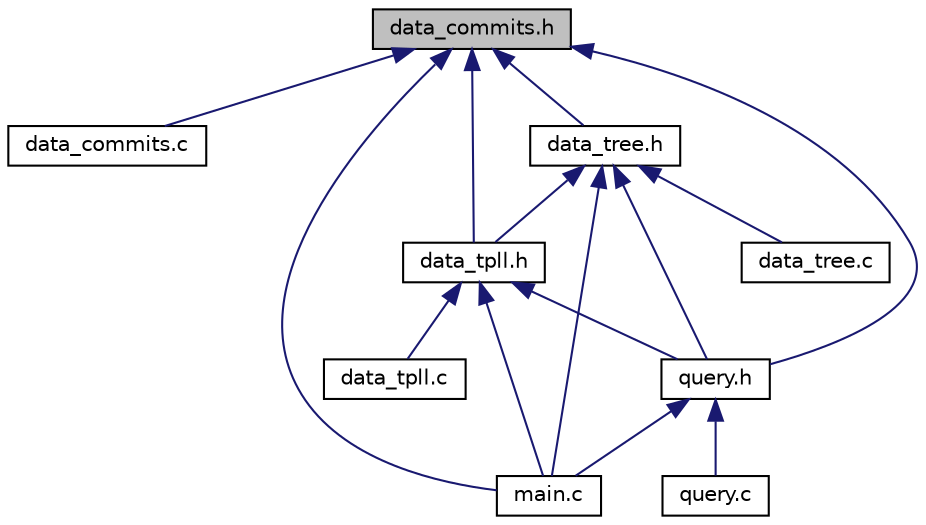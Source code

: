 digraph "data_commits.h"
{
 // LATEX_PDF_SIZE
  edge [fontname="Helvetica",fontsize="10",labelfontname="Helvetica",labelfontsize="10"];
  node [fontname="Helvetica",fontsize="10",shape=record];
  Node1 [label="data_commits.h",height=0.2,width=0.4,color="black", fillcolor="grey75", style="filled", fontcolor="black",tooltip=" "];
  Node1 -> Node2 [dir="back",color="midnightblue",fontsize="10",style="solid"];
  Node2 [label="data_commits.c",height=0.2,width=0.4,color="black", fillcolor="white", style="filled",URL="$data__commits_8c.html",tooltip=" "];
  Node1 -> Node3 [dir="back",color="midnightblue",fontsize="10",style="solid"];
  Node3 [label="data_tpll.h",height=0.2,width=0.4,color="black", fillcolor="white", style="filled",URL="$data__tpll_8h.html",tooltip=" "];
  Node3 -> Node4 [dir="back",color="midnightblue",fontsize="10",style="solid"];
  Node4 [label="data_tpll.c",height=0.2,width=0.4,color="black", fillcolor="white", style="filled",URL="$data__tpll_8c.html",tooltip=" "];
  Node3 -> Node5 [dir="back",color="midnightblue",fontsize="10",style="solid"];
  Node5 [label="main.c",height=0.2,width=0.4,color="black", fillcolor="white", style="filled",URL="$main_8c.html",tooltip=" "];
  Node3 -> Node6 [dir="back",color="midnightblue",fontsize="10",style="solid"];
  Node6 [label="query.h",height=0.2,width=0.4,color="black", fillcolor="white", style="filled",URL="$query_8h.html",tooltip=" "];
  Node6 -> Node5 [dir="back",color="midnightblue",fontsize="10",style="solid"];
  Node6 -> Node7 [dir="back",color="midnightblue",fontsize="10",style="solid"];
  Node7 [label="query.c",height=0.2,width=0.4,color="black", fillcolor="white", style="filled",URL="$query_8c.html",tooltip=" "];
  Node1 -> Node8 [dir="back",color="midnightblue",fontsize="10",style="solid"];
  Node8 [label="data_tree.h",height=0.2,width=0.4,color="black", fillcolor="white", style="filled",URL="$data__tree_8h.html",tooltip=" "];
  Node8 -> Node3 [dir="back",color="midnightblue",fontsize="10",style="solid"];
  Node8 -> Node9 [dir="back",color="midnightblue",fontsize="10",style="solid"];
  Node9 [label="data_tree.c",height=0.2,width=0.4,color="black", fillcolor="white", style="filled",URL="$data__tree_8c.html",tooltip=" "];
  Node8 -> Node5 [dir="back",color="midnightblue",fontsize="10",style="solid"];
  Node8 -> Node6 [dir="back",color="midnightblue",fontsize="10",style="solid"];
  Node1 -> Node5 [dir="back",color="midnightblue",fontsize="10",style="solid"];
  Node1 -> Node6 [dir="back",color="midnightblue",fontsize="10",style="solid"];
}
